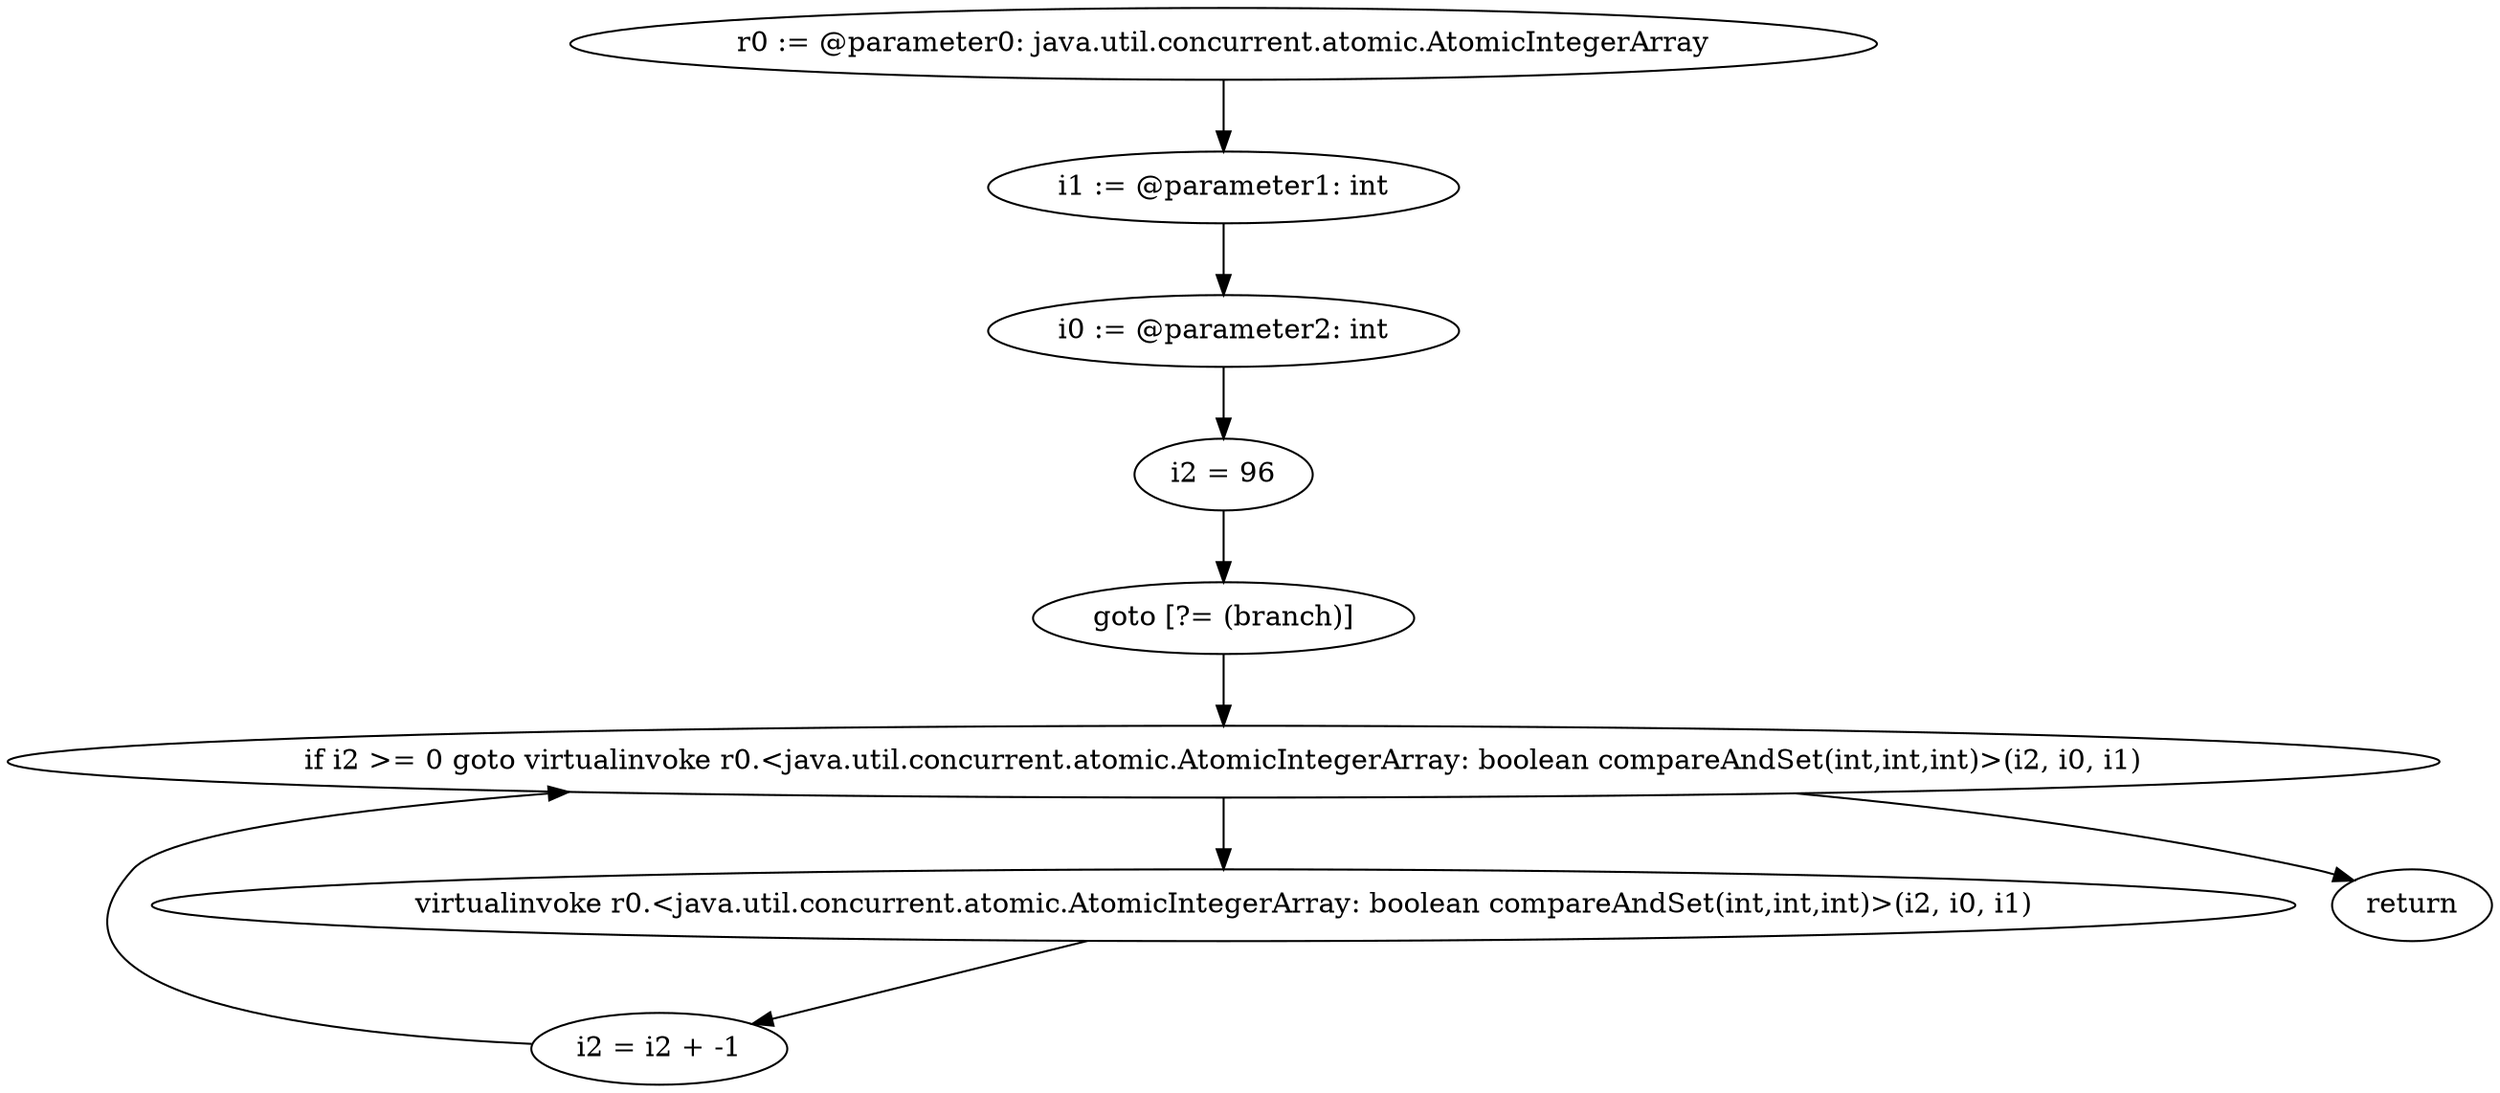 digraph "unitGraph" {
    "r0 := @parameter0: java.util.concurrent.atomic.AtomicIntegerArray"
    "i1 := @parameter1: int"
    "i0 := @parameter2: int"
    "i2 = 96"
    "goto [?= (branch)]"
    "virtualinvoke r0.<java.util.concurrent.atomic.AtomicIntegerArray: boolean compareAndSet(int,int,int)>(i2, i0, i1)"
    "i2 = i2 + -1"
    "if i2 >= 0 goto virtualinvoke r0.<java.util.concurrent.atomic.AtomicIntegerArray: boolean compareAndSet(int,int,int)>(i2, i0, i1)"
    "return"
    "r0 := @parameter0: java.util.concurrent.atomic.AtomicIntegerArray"->"i1 := @parameter1: int";
    "i1 := @parameter1: int"->"i0 := @parameter2: int";
    "i0 := @parameter2: int"->"i2 = 96";
    "i2 = 96"->"goto [?= (branch)]";
    "goto [?= (branch)]"->"if i2 >= 0 goto virtualinvoke r0.<java.util.concurrent.atomic.AtomicIntegerArray: boolean compareAndSet(int,int,int)>(i2, i0, i1)";
    "virtualinvoke r0.<java.util.concurrent.atomic.AtomicIntegerArray: boolean compareAndSet(int,int,int)>(i2, i0, i1)"->"i2 = i2 + -1";
    "i2 = i2 + -1"->"if i2 >= 0 goto virtualinvoke r0.<java.util.concurrent.atomic.AtomicIntegerArray: boolean compareAndSet(int,int,int)>(i2, i0, i1)";
    "if i2 >= 0 goto virtualinvoke r0.<java.util.concurrent.atomic.AtomicIntegerArray: boolean compareAndSet(int,int,int)>(i2, i0, i1)"->"return";
    "if i2 >= 0 goto virtualinvoke r0.<java.util.concurrent.atomic.AtomicIntegerArray: boolean compareAndSet(int,int,int)>(i2, i0, i1)"->"virtualinvoke r0.<java.util.concurrent.atomic.AtomicIntegerArray: boolean compareAndSet(int,int,int)>(i2, i0, i1)";
}
